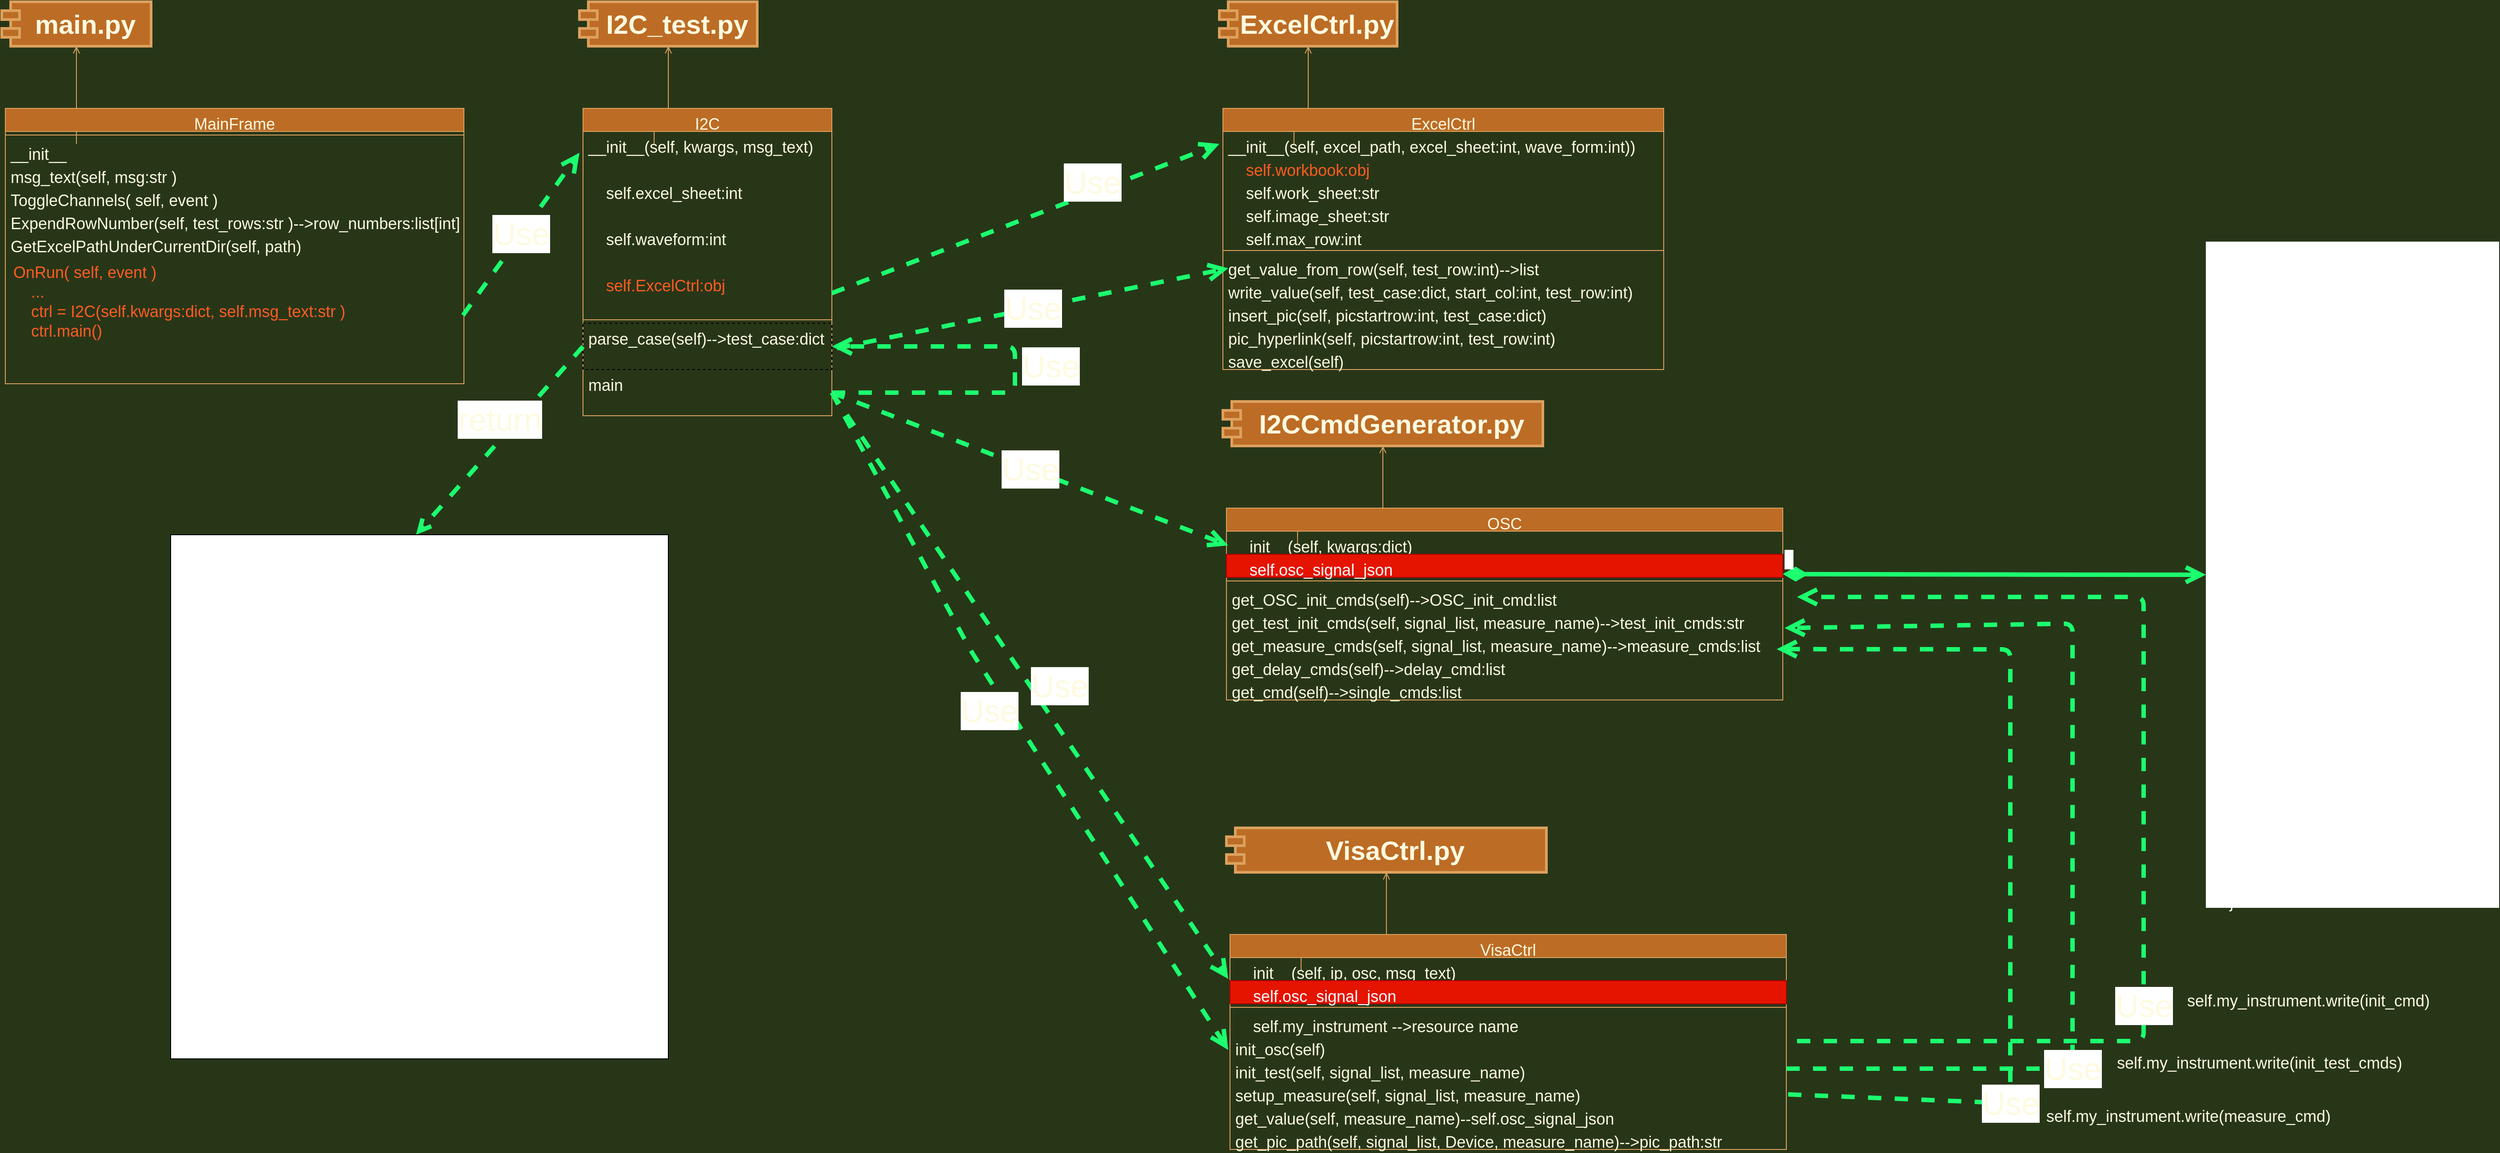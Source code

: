 <mxfile version="15.2.1" type="github">
  <diagram id="C5RBs43oDa-KdzZeNtuy" name="I2C Diagram">
    <mxGraphModel dx="3808" dy="1303" grid="1" gridSize="10" guides="1" tooltips="1" connect="1" arrows="1" fold="1" page="1" pageScale="1" pageWidth="827" pageHeight="1169" background="#283618" math="0" shadow="0">
      <root>
        <mxCell id="WIyWlLk6GJQsqaUBKTNV-0" />
        <mxCell id="WIyWlLk6GJQsqaUBKTNV-1" parent="WIyWlLk6GJQsqaUBKTNV-0" />
        <mxCell id="vuCsuV92tiSEWa9CnFil-13" value="main.py" style="shape=module;align=left;spacingLeft=20;align=center;verticalAlign=top;fillColor=#BC6C25;strokeColor=#DDA15E;fontColor=#FEFAE0;strokeWidth=3;fontStyle=1;fontSize=30;" vertex="1" parent="WIyWlLk6GJQsqaUBKTNV-1">
          <mxGeometry x="-650" y="120" width="168" height="50" as="geometry" />
        </mxCell>
        <mxCell id="vuCsuV92tiSEWa9CnFil-24" style="edgeStyle=orthogonalEdgeStyle;rounded=0;orthogonalLoop=1;jettySize=auto;html=1;entryX=0.5;entryY=1;entryDx=0;entryDy=0;endArrow=open;endFill=0;labelBackgroundColor=#283618;strokeColor=#DDA15E;fontColor=#FEFAE0;" edge="1" parent="WIyWlLk6GJQsqaUBKTNV-1" target="vuCsuV92tiSEWa9CnFil-13">
          <mxGeometry relative="1" as="geometry">
            <mxPoint x="-566" y="280" as="sourcePoint" />
            <Array as="points">
              <mxPoint x="-566" y="250" />
            </Array>
          </mxGeometry>
        </mxCell>
        <mxCell id="vuCsuV92tiSEWa9CnFil-41" value="MainFrame" style="swimlane;fontStyle=0;align=center;verticalAlign=top;childLayout=stackLayout;horizontal=1;startSize=26;horizontalStack=0;resizeParent=1;resizeLast=0;collapsible=1;marginBottom=0;rounded=0;shadow=0;strokeWidth=1;fillColor=#BC6C25;strokeColor=#DDA15E;fontColor=#FEFAE0;fontSize=18;" vertex="1" parent="WIyWlLk6GJQsqaUBKTNV-1">
          <mxGeometry x="-646" y="240" width="516" height="310" as="geometry">
            <mxRectangle x="120" y="360" width="160" height="26" as="alternateBounds" />
          </mxGeometry>
        </mxCell>
        <mxCell id="vuCsuV92tiSEWa9CnFil-44" value="" style="line;html=1;strokeWidth=1;align=left;verticalAlign=middle;spacingTop=-1;spacingLeft=3;spacingRight=3;rotatable=0;labelPosition=right;points=[];portConstraint=eastwest;labelBackgroundColor=#283618;fillColor=#BC6C25;strokeColor=#DDA15E;fontColor=#FEFAE0;fontSize=18;" vertex="1" parent="vuCsuV92tiSEWa9CnFil-41">
          <mxGeometry y="26" width="516" height="8" as="geometry" />
        </mxCell>
        <mxCell id="vuCsuV92tiSEWa9CnFil-45" value="__init__" style="text;align=left;verticalAlign=top;spacingLeft=4;spacingRight=4;overflow=hidden;rotatable=0;points=[[0,0.5],[1,0.5]];portConstraint=eastwest;fontStyle=0;fontColor=#FEFAE0;fontSize=18;" vertex="1" parent="vuCsuV92tiSEWa9CnFil-41">
          <mxGeometry y="34" width="516" height="26" as="geometry" />
        </mxCell>
        <mxCell id="vuCsuV92tiSEWa9CnFil-46" value="msg_text(self, msg:str )" style="text;align=left;verticalAlign=top;spacingLeft=4;spacingRight=4;overflow=hidden;rotatable=0;points=[[0,0.5],[1,0.5]];portConstraint=eastwest;fontColor=#FEFAE0;fontSize=18;" vertex="1" parent="vuCsuV92tiSEWa9CnFil-41">
          <mxGeometry y="60" width="516" height="26" as="geometry" />
        </mxCell>
        <mxCell id="vuCsuV92tiSEWa9CnFil-47" value="ToggleChannels( self, event )" style="text;align=left;verticalAlign=top;spacingLeft=4;spacingRight=4;overflow=hidden;rotatable=0;points=[[0,0.5],[1,0.5]];portConstraint=eastwest;fontColor=#FEFAE0;fontSize=18;" vertex="1" parent="vuCsuV92tiSEWa9CnFil-41">
          <mxGeometry y="86" width="516" height="26" as="geometry" />
        </mxCell>
        <mxCell id="vuCsuV92tiSEWa9CnFil-48" value="ExpendRowNumber(self, test_rows:str )--&gt;row_numbers:list[int] " style="text;align=left;verticalAlign=top;spacingLeft=4;spacingRight=4;overflow=hidden;rotatable=0;points=[[0,0.5],[1,0.5]];portConstraint=eastwest;fontColor=#FEFAE0;fontSize=18;" vertex="1" parent="vuCsuV92tiSEWa9CnFil-41">
          <mxGeometry y="112" width="516" height="26" as="geometry" />
        </mxCell>
        <mxCell id="vuCsuV92tiSEWa9CnFil-50" value="GetExcelPathUnderCurrentDir(self, path)" style="text;align=left;verticalAlign=top;spacingLeft=4;spacingRight=4;overflow=hidden;rotatable=0;points=[[0,0.5],[1,0.5]];portConstraint=eastwest;fontColor=#FEFAE0;fontSize=18;" vertex="1" parent="vuCsuV92tiSEWa9CnFil-41">
          <mxGeometry y="138" width="516" height="26" as="geometry" />
        </mxCell>
        <mxCell id="vuCsuV92tiSEWa9CnFil-136" value="    " style="text;align=left;verticalAlign=top;spacingLeft=4;spacingRight=4;overflow=hidden;rotatable=0;points=[[0,0.5],[1,0.5]];portConstraint=eastwest;fontColor=#FEFAE0;fontSize=18;" vertex="1" parent="vuCsuV92tiSEWa9CnFil-41">
          <mxGeometry y="164" width="516" as="geometry" />
        </mxCell>
        <mxCell id="vuCsuV92tiSEWa9CnFil-51" value="OnRun( self, event )&#xa;    ...&#xa;    ctrl = I2C(self.kwargs:dict, self.msg_text:str )&#xa;    ctrl.main()" style="text;align=left;verticalAlign=top;spacingLeft=4;spacingRight=4;overflow=hidden;rotatable=0;points=[[0,0.5],[1,0.5]];portConstraint=eastwest;fontSize=18;dashed=1;spacing=5;fillColor=none;autosize=0;fontColor=#FF5C21;" vertex="1" parent="vuCsuV92tiSEWa9CnFil-41">
          <mxGeometry y="164" width="516" height="106" as="geometry" />
        </mxCell>
        <mxCell id="vuCsuV92tiSEWa9CnFil-52" value="I2C_test.py" style="shape=module;align=left;spacingLeft=20;align=center;verticalAlign=top;fillColor=#BC6C25;strokeColor=#DDA15E;fontColor=#FEFAE0;strokeWidth=3;fontStyle=1;fontSize=30;" vertex="1" parent="WIyWlLk6GJQsqaUBKTNV-1">
          <mxGeometry y="120" width="200" height="50" as="geometry" />
        </mxCell>
        <mxCell id="vuCsuV92tiSEWa9CnFil-53" style="edgeStyle=orthogonalEdgeStyle;rounded=0;orthogonalLoop=1;jettySize=auto;html=1;entryX=0.5;entryY=1;entryDx=0;entryDy=0;endArrow=open;endFill=0;labelBackgroundColor=#283618;strokeColor=#DDA15E;fontColor=#FEFAE0;" edge="1" target="vuCsuV92tiSEWa9CnFil-52" parent="WIyWlLk6GJQsqaUBKTNV-1">
          <mxGeometry relative="1" as="geometry">
            <mxPoint x="84" y="280" as="sourcePoint" />
            <Array as="points">
              <mxPoint x="84" y="250" />
            </Array>
          </mxGeometry>
        </mxCell>
        <mxCell id="vuCsuV92tiSEWa9CnFil-54" value="I2C" style="swimlane;fontStyle=0;align=center;verticalAlign=top;childLayout=stackLayout;horizontal=1;startSize=26;horizontalStack=0;resizeParent=1;resizeLast=0;collapsible=1;marginBottom=0;rounded=0;shadow=0;strokeWidth=1;fillColor=#BC6C25;strokeColor=#DDA15E;fontColor=#FEFAE0;fontSize=18;" vertex="1" parent="WIyWlLk6GJQsqaUBKTNV-1">
          <mxGeometry x="4" y="240" width="280" height="346" as="geometry">
            <mxRectangle x="120" y="360" width="160" height="26" as="alternateBounds" />
          </mxGeometry>
        </mxCell>
        <mxCell id="vuCsuV92tiSEWa9CnFil-139" value="__init__(self, kwargs, msg_text)" style="text;align=left;verticalAlign=top;spacingLeft=4;spacingRight=4;overflow=hidden;rotatable=0;points=[[0,0.5],[1,0.5]];portConstraint=eastwest;fontStyle=0;fontColor=#FEFAE0;fontSize=18;strokeColor=none;dashed=1;" vertex="1" parent="vuCsuV92tiSEWa9CnFil-54">
          <mxGeometry y="26" width="280" height="52" as="geometry" />
        </mxCell>
        <mxCell id="vuCsuV92tiSEWa9CnFil-141" value="    self.excel_sheet:int" style="text;align=left;verticalAlign=top;spacingLeft=4;spacingRight=4;overflow=hidden;rotatable=0;points=[[0,0.5],[1,0.5]];portConstraint=eastwest;fontStyle=0;fontColor=#FEFAE0;fontSize=18;strokeColor=none;dashed=1;" vertex="1" parent="vuCsuV92tiSEWa9CnFil-54">
          <mxGeometry y="78" width="280" height="52" as="geometry" />
        </mxCell>
        <mxCell id="vuCsuV92tiSEWa9CnFil-143" value="    self.waveform:int " style="text;align=left;verticalAlign=top;spacingLeft=4;spacingRight=4;overflow=hidden;rotatable=0;points=[[0,0.5],[1,0.5]];portConstraint=eastwest;fontStyle=0;fontColor=#FEFAE0;fontSize=18;strokeColor=none;dashed=1;" vertex="1" parent="vuCsuV92tiSEWa9CnFil-54">
          <mxGeometry y="130" width="280" height="52" as="geometry" />
        </mxCell>
        <mxCell id="vuCsuV92tiSEWa9CnFil-140" value="    self.ExcelCtrl:obj" style="text;align=left;verticalAlign=top;spacingLeft=4;spacingRight=4;overflow=hidden;rotatable=0;points=[[0,0.5],[1,0.5]];portConstraint=eastwest;fontStyle=0;fontColor=#FF5C21;fontSize=18;strokeColor=none;dashed=1;" vertex="1" parent="vuCsuV92tiSEWa9CnFil-54">
          <mxGeometry y="182" width="280" height="52" as="geometry" />
        </mxCell>
        <mxCell id="vuCsuV92tiSEWa9CnFil-55" value="" style="line;html=1;strokeWidth=1;align=left;verticalAlign=middle;spacingTop=-1;spacingLeft=3;spacingRight=3;rotatable=0;labelPosition=right;points=[];portConstraint=eastwest;labelBackgroundColor=#283618;fillColor=#BC6C25;strokeColor=#DDA15E;fontColor=#FEFAE0;fontSize=18;" vertex="1" parent="vuCsuV92tiSEWa9CnFil-54">
          <mxGeometry y="234" width="280" height="8" as="geometry" />
        </mxCell>
        <mxCell id="vuCsuV92tiSEWa9CnFil-57" value="parse_case(self)--&gt;test_case:dict" style="text;align=left;verticalAlign=top;spacingLeft=4;spacingRight=4;overflow=hidden;rotatable=0;points=[[0,0.5],[1,0.5]];portConstraint=eastwest;fontColor=#FEFAE0;fontSize=18;strokeColor=default;dashed=1;" vertex="1" parent="vuCsuV92tiSEWa9CnFil-54">
          <mxGeometry y="242" width="280" height="52" as="geometry" />
        </mxCell>
        <mxCell id="vuCsuV92tiSEWa9CnFil-58" value="main" style="text;align=left;verticalAlign=top;spacingLeft=4;spacingRight=4;overflow=hidden;rotatable=0;points=[[0,0.5],[1,0.5]];portConstraint=eastwest;fontColor=#FEFAE0;fontSize=18;strokeColor=none;" vertex="1" parent="vuCsuV92tiSEWa9CnFil-54">
          <mxGeometry y="294" width="280" height="52" as="geometry" />
        </mxCell>
        <mxCell id="vuCsuV92tiSEWa9CnFil-86" value="Use" style="endArrow=open;endSize=12;dashed=1;html=1;fontSize=36;fontColor=#FEFAE0;strokeColor=#1CFF6F;strokeWidth=5;fillColor=#BC6C25;exitX=1;exitY=0.5;exitDx=0;exitDy=0;entryX=1;entryY=0.5;entryDx=0;entryDy=0;" edge="1" parent="vuCsuV92tiSEWa9CnFil-54" source="vuCsuV92tiSEWa9CnFil-58" target="vuCsuV92tiSEWa9CnFil-57">
          <mxGeometry x="0.017" y="-40" width="160" relative="1" as="geometry">
            <mxPoint x="282" y="160" as="sourcePoint" />
            <mxPoint x="286" y="100" as="targetPoint" />
            <Array as="points">
              <mxPoint x="486" y="320" />
              <mxPoint x="486" y="268" />
            </Array>
            <mxPoint as="offset" />
          </mxGeometry>
        </mxCell>
        <mxCell id="vuCsuV92tiSEWa9CnFil-65" value="ExcelCtrl.py" style="shape=module;align=left;spacingLeft=20;align=center;verticalAlign=top;fillColor=#BC6C25;strokeColor=#DDA15E;fontColor=#FEFAE0;strokeWidth=3;fontStyle=1;fontSize=30;" vertex="1" parent="WIyWlLk6GJQsqaUBKTNV-1">
          <mxGeometry x="720" y="120" width="200" height="50" as="geometry" />
        </mxCell>
        <mxCell id="vuCsuV92tiSEWa9CnFil-66" style="edgeStyle=orthogonalEdgeStyle;rounded=0;orthogonalLoop=1;jettySize=auto;html=1;entryX=0.5;entryY=1;entryDx=0;entryDy=0;endArrow=open;endFill=0;labelBackgroundColor=#283618;strokeColor=#DDA15E;fontColor=#FEFAE0;" edge="1" target="vuCsuV92tiSEWa9CnFil-65" parent="WIyWlLk6GJQsqaUBKTNV-1">
          <mxGeometry relative="1" as="geometry">
            <mxPoint x="804" y="280" as="sourcePoint" />
            <Array as="points">
              <mxPoint x="804" y="250" />
            </Array>
          </mxGeometry>
        </mxCell>
        <mxCell id="vuCsuV92tiSEWa9CnFil-67" value="ExcelCtrl" style="swimlane;fontStyle=0;align=center;verticalAlign=top;childLayout=stackLayout;horizontal=1;startSize=26;horizontalStack=0;resizeParent=1;resizeLast=0;collapsible=1;marginBottom=0;rounded=0;shadow=0;strokeWidth=1;fillColor=#BC6C25;strokeColor=#DDA15E;fontColor=#FEFAE0;fontSize=18;" vertex="1" parent="WIyWlLk6GJQsqaUBKTNV-1">
          <mxGeometry x="724" y="240" width="496" height="294" as="geometry">
            <mxRectangle x="120" y="360" width="160" height="26" as="alternateBounds" />
          </mxGeometry>
        </mxCell>
        <mxCell id="vuCsuV92tiSEWa9CnFil-69" value="__init__(self, excel_path, excel_sheet:int, wave_form:int))" style="text;align=left;verticalAlign=top;spacingLeft=4;spacingRight=4;overflow=hidden;rotatable=0;points=[[0,0.5],[1,0.5]];portConstraint=eastwest;fontStyle=0;fontColor=#FEFAE0;fontSize=18;" vertex="1" parent="vuCsuV92tiSEWa9CnFil-67">
          <mxGeometry y="26" width="496" height="26" as="geometry" />
        </mxCell>
        <mxCell id="vuCsuV92tiSEWa9CnFil-122" value="    self.workbook:obj" style="text;align=left;verticalAlign=top;spacingLeft=4;spacingRight=4;overflow=hidden;rotatable=0;points=[[0,0.5],[1,0.5]];portConstraint=eastwest;fontStyle=0;fontColor=#FF5C21;fontSize=18;" vertex="1" parent="vuCsuV92tiSEWa9CnFil-67">
          <mxGeometry y="52" width="496" height="26" as="geometry" />
        </mxCell>
        <mxCell id="vuCsuV92tiSEWa9CnFil-123" value="    self.work_sheet:str" style="text;align=left;verticalAlign=top;spacingLeft=4;spacingRight=4;overflow=hidden;rotatable=0;points=[[0,0.5],[1,0.5]];portConstraint=eastwest;fontStyle=0;fontColor=#FEFAE0;fontSize=18;" vertex="1" parent="vuCsuV92tiSEWa9CnFil-67">
          <mxGeometry y="78" width="496" height="26" as="geometry" />
        </mxCell>
        <mxCell id="vuCsuV92tiSEWa9CnFil-124" value="    self.image_sheet:str" style="text;align=left;verticalAlign=top;spacingLeft=4;spacingRight=4;overflow=hidden;rotatable=0;points=[[0,0.5],[1,0.5]];portConstraint=eastwest;fontStyle=0;fontColor=#FEFAE0;fontSize=18;" vertex="1" parent="vuCsuV92tiSEWa9CnFil-67">
          <mxGeometry y="104" width="496" height="26" as="geometry" />
        </mxCell>
        <mxCell id="vuCsuV92tiSEWa9CnFil-125" value="    self.max_row:int" style="text;align=left;verticalAlign=top;spacingLeft=4;spacingRight=4;overflow=hidden;rotatable=0;points=[[0,0.5],[1,0.5]];portConstraint=eastwest;fontStyle=0;fontColor=#FEFAE0;fontSize=18;" vertex="1" parent="vuCsuV92tiSEWa9CnFil-67">
          <mxGeometry y="130" width="496" height="26" as="geometry" />
        </mxCell>
        <mxCell id="vuCsuV92tiSEWa9CnFil-68" value="" style="line;html=1;strokeWidth=1;align=left;verticalAlign=middle;spacingTop=-1;spacingLeft=3;spacingRight=3;rotatable=0;labelPosition=right;points=[];portConstraint=eastwest;labelBackgroundColor=#283618;fillColor=#BC6C25;strokeColor=#DDA15E;fontColor=#FEFAE0;fontSize=18;" vertex="1" parent="vuCsuV92tiSEWa9CnFil-67">
          <mxGeometry y="156" width="496" height="8" as="geometry" />
        </mxCell>
        <mxCell id="vuCsuV92tiSEWa9CnFil-70" value="get_value_from_row(self, test_row:int)--&gt;list" style="text;align=left;verticalAlign=top;spacingLeft=4;spacingRight=4;overflow=hidden;rotatable=0;points=[[0,0.5],[1,0.5]];portConstraint=eastwest;fontColor=#FEFAE0;fontSize=18;" vertex="1" parent="vuCsuV92tiSEWa9CnFil-67">
          <mxGeometry y="164" width="496" height="26" as="geometry" />
        </mxCell>
        <mxCell id="vuCsuV92tiSEWa9CnFil-71" value="write_value(self, test_case:dict, start_col:int, test_row:int)" style="text;align=left;verticalAlign=top;spacingLeft=4;spacingRight=4;overflow=hidden;rotatable=0;points=[[0,0.5],[1,0.5]];portConstraint=eastwest;fontColor=#FEFAE0;fontSize=18;" vertex="1" parent="vuCsuV92tiSEWa9CnFil-67">
          <mxGeometry y="190" width="496" height="26" as="geometry" />
        </mxCell>
        <mxCell id="vuCsuV92tiSEWa9CnFil-73" value="insert_pic(self, picstartrow:int, test_case:dict)" style="text;align=left;verticalAlign=top;spacingLeft=4;spacingRight=4;overflow=hidden;rotatable=0;points=[[0,0.5],[1,0.5]];portConstraint=eastwest;fontColor=#FEFAE0;fontSize=18;" vertex="1" parent="vuCsuV92tiSEWa9CnFil-67">
          <mxGeometry y="216" width="496" height="26" as="geometry" />
        </mxCell>
        <mxCell id="vuCsuV92tiSEWa9CnFil-72" value="pic_hyperlink(self, picstartrow:int, test_row:int)" style="text;align=left;verticalAlign=top;spacingLeft=4;spacingRight=4;overflow=hidden;rotatable=0;points=[[0,0.5],[1,0.5]];portConstraint=eastwest;fontColor=#FEFAE0;fontSize=18;" vertex="1" parent="vuCsuV92tiSEWa9CnFil-67">
          <mxGeometry y="242" width="496" height="26" as="geometry" />
        </mxCell>
        <mxCell id="vuCsuV92tiSEWa9CnFil-74" value="save_excel(self)" style="text;align=left;verticalAlign=top;spacingLeft=4;spacingRight=4;overflow=hidden;rotatable=0;points=[[0,0.5],[1,0.5]];portConstraint=eastwest;fontColor=#FEFAE0;fontSize=18;" vertex="1" parent="vuCsuV92tiSEWa9CnFil-67">
          <mxGeometry y="268" width="496" height="26" as="geometry" />
        </mxCell>
        <mxCell id="vuCsuV92tiSEWa9CnFil-81" value="Use" style="endArrow=open;endSize=12;dashed=1;html=1;fontSize=36;fontColor=#FEFAE0;strokeColor=#1CFF6F;strokeWidth=5;fillColor=#BC6C25;exitX=0.998;exitY=0.65;exitDx=0;exitDy=0;exitPerimeter=0;" edge="1" parent="WIyWlLk6GJQsqaUBKTNV-1" source="vuCsuV92tiSEWa9CnFil-51">
          <mxGeometry width="160" relative="1" as="geometry">
            <mxPoint x="-170" y="420" as="sourcePoint" />
            <mxPoint y="290" as="targetPoint" />
          </mxGeometry>
        </mxCell>
        <mxCell id="vuCsuV92tiSEWa9CnFil-84" value="Use" style="endArrow=open;endSize=12;dashed=1;html=1;fontSize=36;fontColor=#FEFAE0;strokeColor=#1CFF6F;strokeWidth=5;fillColor=#BC6C25;exitX=1;exitY=0.5;exitDx=0;exitDy=0;" edge="1" parent="WIyWlLk6GJQsqaUBKTNV-1" source="vuCsuV92tiSEWa9CnFil-140">
          <mxGeometry x="0.364" y="11" width="160" relative="1" as="geometry">
            <mxPoint x="284" y="352" as="sourcePoint" />
            <mxPoint x="720" y="280" as="targetPoint" />
            <Array as="points" />
            <mxPoint as="offset" />
          </mxGeometry>
        </mxCell>
        <mxCell id="vuCsuV92tiSEWa9CnFil-88" value="I2CCmdGenerator.py" style="shape=module;align=left;spacingLeft=20;align=center;verticalAlign=top;fillColor=#BC6C25;strokeColor=#DDA15E;fontColor=#FEFAE0;strokeWidth=3;fontStyle=1;fontSize=30;" vertex="1" parent="WIyWlLk6GJQsqaUBKTNV-1">
          <mxGeometry x="724" y="570" width="360" height="50" as="geometry" />
        </mxCell>
        <mxCell id="vuCsuV92tiSEWa9CnFil-89" style="edgeStyle=orthogonalEdgeStyle;rounded=0;orthogonalLoop=1;jettySize=auto;html=1;entryX=0.5;entryY=1;entryDx=0;entryDy=0;endArrow=open;endFill=0;labelBackgroundColor=#283618;strokeColor=#DDA15E;fontColor=#FEFAE0;" edge="1" target="vuCsuV92tiSEWa9CnFil-88" parent="WIyWlLk6GJQsqaUBKTNV-1">
          <mxGeometry relative="1" as="geometry">
            <mxPoint x="808" y="730.0" as="sourcePoint" />
            <Array as="points">
              <mxPoint x="808" y="700" />
            </Array>
          </mxGeometry>
        </mxCell>
        <mxCell id="vuCsuV92tiSEWa9CnFil-90" value="OSC" style="swimlane;fontStyle=0;align=center;verticalAlign=top;childLayout=stackLayout;horizontal=1;startSize=26;horizontalStack=0;resizeParent=1;resizeLast=0;collapsible=1;marginBottom=0;rounded=0;shadow=0;strokeWidth=1;fillColor=#BC6C25;strokeColor=#DDA15E;fontColor=#FEFAE0;fontSize=18;" vertex="1" parent="WIyWlLk6GJQsqaUBKTNV-1">
          <mxGeometry x="728" y="690" width="626" height="216" as="geometry">
            <mxRectangle x="120" y="360" width="160" height="26" as="alternateBounds" />
          </mxGeometry>
        </mxCell>
        <mxCell id="vuCsuV92tiSEWa9CnFil-92" value="__init__(self, kwargs:dict)" style="text;align=left;verticalAlign=top;spacingLeft=4;spacingRight=4;overflow=hidden;rotatable=0;points=[[0,0.5],[1,0.5]];portConstraint=eastwest;fontStyle=0;fontColor=#FEFAE0;fontSize=18;" vertex="1" parent="vuCsuV92tiSEWa9CnFil-90">
          <mxGeometry y="26" width="626" height="26" as="geometry" />
        </mxCell>
        <mxCell id="vuCsuV92tiSEWa9CnFil-121" value="    self.osc_signal_json" style="text;align=left;verticalAlign=top;spacingLeft=4;spacingRight=4;overflow=hidden;rotatable=0;points=[[0,0.5],[1,0.5]];portConstraint=eastwest;fontStyle=0;fontColor=#ffffff;fontSize=18;fillColor=#e51400;strokeColor=#B20000;" vertex="1" parent="vuCsuV92tiSEWa9CnFil-90">
          <mxGeometry y="52" width="626" height="26" as="geometry" />
        </mxCell>
        <mxCell id="vuCsuV92tiSEWa9CnFil-91" value="" style="line;html=1;strokeWidth=1;align=left;verticalAlign=middle;spacingTop=-1;spacingLeft=3;spacingRight=3;rotatable=0;labelPosition=right;points=[];portConstraint=eastwest;labelBackgroundColor=#283618;fillColor=#BC6C25;strokeColor=#DDA15E;fontColor=#FEFAE0;fontSize=18;" vertex="1" parent="vuCsuV92tiSEWa9CnFil-90">
          <mxGeometry y="78" width="626" height="8" as="geometry" />
        </mxCell>
        <mxCell id="vuCsuV92tiSEWa9CnFil-93" value="get_OSC_init_cmds(self)--&gt;OSC_init_cmd:list" style="text;align=left;verticalAlign=top;spacingLeft=4;spacingRight=4;overflow=hidden;rotatable=0;points=[[0,0.5],[1,0.5]];portConstraint=eastwest;fontColor=#FEFAE0;fontSize=18;" vertex="1" parent="vuCsuV92tiSEWa9CnFil-90">
          <mxGeometry y="86" width="626" height="26" as="geometry" />
        </mxCell>
        <mxCell id="vuCsuV92tiSEWa9CnFil-94" value="get_test_init_cmds(self, signal_list, measure_name)--&gt;test_init_cmds:str" style="text;align=left;verticalAlign=top;spacingLeft=4;spacingRight=4;overflow=hidden;rotatable=0;points=[[0,0.5],[1,0.5]];portConstraint=eastwest;fontColor=#FEFAE0;fontSize=18;" vertex="1" parent="vuCsuV92tiSEWa9CnFil-90">
          <mxGeometry y="112" width="626" height="26" as="geometry" />
        </mxCell>
        <mxCell id="vuCsuV92tiSEWa9CnFil-95" value="get_measure_cmds(self, signal_list, measure_name)--&gt;measure_cmds:list" style="text;align=left;verticalAlign=top;spacingLeft=4;spacingRight=4;overflow=hidden;rotatable=0;points=[[0,0.5],[1,0.5]];portConstraint=eastwest;fontColor=#FEFAE0;fontSize=18;" vertex="1" parent="vuCsuV92tiSEWa9CnFil-90">
          <mxGeometry y="138" width="626" height="26" as="geometry" />
        </mxCell>
        <mxCell id="vuCsuV92tiSEWa9CnFil-96" value="get_delay_cmds(self)--&gt;delay_cmd:list" style="text;align=left;verticalAlign=top;spacingLeft=4;spacingRight=4;overflow=hidden;rotatable=0;points=[[0,0.5],[1,0.5]];portConstraint=eastwest;fontColor=#FEFAE0;fontSize=18;" vertex="1" parent="vuCsuV92tiSEWa9CnFil-90">
          <mxGeometry y="164" width="626" height="26" as="geometry" />
        </mxCell>
        <mxCell id="vuCsuV92tiSEWa9CnFil-97" value="get_cmd(self)--&gt;single_cmds:list" style="text;align=left;verticalAlign=top;spacingLeft=4;spacingRight=4;overflow=hidden;rotatable=0;points=[[0,0.5],[1,0.5]];portConstraint=eastwest;fontColor=#FEFAE0;fontSize=18;" vertex="1" parent="vuCsuV92tiSEWa9CnFil-90">
          <mxGeometry y="190" width="626" height="26" as="geometry" />
        </mxCell>
        <mxCell id="vuCsuV92tiSEWa9CnFil-98" value="Use" style="endArrow=open;endSize=12;dashed=1;html=1;fontSize=36;fontColor=#FEFAE0;strokeColor=#1CFF6F;strokeWidth=5;fillColor=#BC6C25;entryX=0.003;entryY=0.615;entryDx=0;entryDy=0;entryPerimeter=0;exitX=1;exitY=0.5;exitDx=0;exitDy=0;" edge="1" parent="WIyWlLk6GJQsqaUBKTNV-1" source="vuCsuV92tiSEWa9CnFil-58" target="vuCsuV92tiSEWa9CnFil-92">
          <mxGeometry width="160" relative="1" as="geometry">
            <mxPoint x="280" y="350" as="sourcePoint" />
            <mxPoint x="520" y="520" as="targetPoint" />
          </mxGeometry>
        </mxCell>
        <mxCell id="vuCsuV92tiSEWa9CnFil-110" value="VisaCtrl.py" style="shape=module;align=left;spacingLeft=20;align=center;verticalAlign=top;fillColor=#BC6C25;strokeColor=#DDA15E;fontColor=#FEFAE0;strokeWidth=3;fontStyle=1;fontSize=30;" vertex="1" parent="WIyWlLk6GJQsqaUBKTNV-1">
          <mxGeometry x="728" y="1050" width="360" height="50" as="geometry" />
        </mxCell>
        <mxCell id="vuCsuV92tiSEWa9CnFil-111" style="edgeStyle=orthogonalEdgeStyle;rounded=0;orthogonalLoop=1;jettySize=auto;html=1;entryX=0.5;entryY=1;entryDx=0;entryDy=0;endArrow=open;endFill=0;labelBackgroundColor=#283618;strokeColor=#DDA15E;fontColor=#FEFAE0;" edge="1" target="vuCsuV92tiSEWa9CnFil-110" parent="WIyWlLk6GJQsqaUBKTNV-1">
          <mxGeometry relative="1" as="geometry">
            <mxPoint x="812" y="1210.0" as="sourcePoint" />
            <Array as="points">
              <mxPoint x="812" y="1180" />
            </Array>
          </mxGeometry>
        </mxCell>
        <mxCell id="vuCsuV92tiSEWa9CnFil-112" value="VisaCtrl" style="swimlane;fontStyle=0;align=center;verticalAlign=top;childLayout=stackLayout;horizontal=1;startSize=26;horizontalStack=0;resizeParent=1;resizeLast=0;collapsible=1;marginBottom=0;rounded=0;shadow=0;strokeWidth=1;fillColor=#BC6C25;strokeColor=#DDA15E;fontColor=#FEFAE0;fontSize=18;" vertex="1" parent="WIyWlLk6GJQsqaUBKTNV-1">
          <mxGeometry x="732" y="1170" width="626" height="242" as="geometry">
            <mxRectangle x="120" y="360" width="160" height="26" as="alternateBounds" />
          </mxGeometry>
        </mxCell>
        <mxCell id="vuCsuV92tiSEWa9CnFil-114" value="__init__(self, ip, osc, msg_text)&#xa;" style="text;align=left;verticalAlign=top;spacingLeft=4;spacingRight=4;overflow=hidden;rotatable=0;points=[[0,0.5],[1,0.5]];portConstraint=eastwest;fontStyle=0;fontColor=#FEFAE0;fontSize=18;" vertex="1" parent="vuCsuV92tiSEWa9CnFil-112">
          <mxGeometry y="26" width="626" height="26" as="geometry" />
        </mxCell>
        <mxCell id="vuCsuV92tiSEWa9CnFil-120" value="    self.osc_signal_json&#xa;" style="text;align=left;verticalAlign=top;spacingLeft=4;spacingRight=4;overflow=hidden;rotatable=0;points=[[0,0.5],[1,0.5]];portConstraint=eastwest;fontStyle=0;fontColor=#ffffff;fontSize=18;fillColor=#e51400;strokeColor=#B20000;" vertex="1" parent="vuCsuV92tiSEWa9CnFil-112">
          <mxGeometry y="52" width="626" height="26" as="geometry" />
        </mxCell>
        <mxCell id="vuCsuV92tiSEWa9CnFil-113" value="" style="line;html=1;strokeWidth=1;align=left;verticalAlign=middle;spacingTop=-1;spacingLeft=3;spacingRight=3;rotatable=0;labelPosition=right;points=[];portConstraint=eastwest;labelBackgroundColor=#283618;fillColor=#BC6C25;strokeColor=#DDA15E;fontColor=#FEFAE0;fontSize=18;" vertex="1" parent="vuCsuV92tiSEWa9CnFil-112">
          <mxGeometry y="78" width="626" height="8" as="geometry" />
        </mxCell>
        <mxCell id="vuCsuV92tiSEWa9CnFil-126" value="    self.my_instrument --&gt;resource name" style="text;align=left;verticalAlign=top;spacingLeft=4;spacingRight=4;overflow=hidden;rotatable=0;points=[[0,0.5],[1,0.5]];portConstraint=eastwest;fontStyle=0;fontColor=#FEFAE0;fontSize=18;" vertex="1" parent="vuCsuV92tiSEWa9CnFil-112">
          <mxGeometry y="86" width="626" height="26" as="geometry" />
        </mxCell>
        <mxCell id="vuCsuV92tiSEWa9CnFil-115" value="init_osc(self)" style="text;align=left;verticalAlign=top;spacingLeft=4;spacingRight=4;overflow=hidden;rotatable=0;points=[[0,0.5],[1,0.5]];portConstraint=eastwest;fontColor=#FEFAE0;fontSize=18;" vertex="1" parent="vuCsuV92tiSEWa9CnFil-112">
          <mxGeometry y="112" width="626" height="26" as="geometry" />
        </mxCell>
        <mxCell id="vuCsuV92tiSEWa9CnFil-116" value="init_test(self, signal_list, measure_name)" style="text;align=left;verticalAlign=top;spacingLeft=4;spacingRight=4;overflow=hidden;rotatable=0;points=[[0,0.5],[1,0.5]];portConstraint=eastwest;fontColor=#FEFAE0;fontSize=18;" vertex="1" parent="vuCsuV92tiSEWa9CnFil-112">
          <mxGeometry y="138" width="626" height="26" as="geometry" />
        </mxCell>
        <mxCell id="vuCsuV92tiSEWa9CnFil-117" value="setup_measure(self, signal_list, measure_name)" style="text;align=left;verticalAlign=top;spacingLeft=4;spacingRight=4;overflow=hidden;rotatable=0;points=[[0,0.5],[1,0.5]];portConstraint=eastwest;fontColor=#FEFAE0;fontSize=18;" vertex="1" parent="vuCsuV92tiSEWa9CnFil-112">
          <mxGeometry y="164" width="626" height="26" as="geometry" />
        </mxCell>
        <mxCell id="vuCsuV92tiSEWa9CnFil-118" value="get_value(self, measure_name)--self.osc_signal_json" style="text;align=left;verticalAlign=top;spacingLeft=4;spacingRight=4;overflow=hidden;rotatable=0;points=[[0,0.5],[1,0.5]];portConstraint=eastwest;fontColor=#FEFAE0;fontSize=18;" vertex="1" parent="vuCsuV92tiSEWa9CnFil-112">
          <mxGeometry y="190" width="626" height="26" as="geometry" />
        </mxCell>
        <mxCell id="vuCsuV92tiSEWa9CnFil-119" value="get_pic_path(self, signal_list, Device, measure_name)--&gt;pic_path:str" style="text;align=left;verticalAlign=top;spacingLeft=4;spacingRight=4;overflow=hidden;rotatable=0;points=[[0,0.5],[1,0.5]];portConstraint=eastwest;fontColor=#FEFAE0;fontSize=18;" vertex="1" parent="vuCsuV92tiSEWa9CnFil-112">
          <mxGeometry y="216" width="626" height="26" as="geometry" />
        </mxCell>
        <mxCell id="vuCsuV92tiSEWa9CnFil-127" value="Use" style="endArrow=open;endSize=12;dashed=1;html=1;fontSize=36;fontColor=#FEFAE0;strokeColor=#1CFF6F;strokeWidth=5;fillColor=#BC6C25;" edge="1" parent="WIyWlLk6GJQsqaUBKTNV-1">
          <mxGeometry x="-0.328" width="160" relative="1" as="geometry">
            <mxPoint x="1370" y="1290" as="sourcePoint" />
            <mxPoint x="1370" y="790" as="targetPoint" />
            <Array as="points">
              <mxPoint x="1760" y="1290" />
              <mxPoint x="1760" y="790" />
            </Array>
            <mxPoint as="offset" />
          </mxGeometry>
        </mxCell>
        <mxCell id="vuCsuV92tiSEWa9CnFil-128" value="self.my_instrument.write(init_cmd)" style="text;html=1;align=center;verticalAlign=middle;resizable=0;points=[];autosize=1;strokeColor=none;fillColor=none;fontSize=18;fontColor=#FEFAE0;" vertex="1" parent="WIyWlLk6GJQsqaUBKTNV-1">
          <mxGeometry x="1800" y="1230" width="290" height="30" as="geometry" />
        </mxCell>
        <mxCell id="vuCsuV92tiSEWa9CnFil-129" value="Use" style="endArrow=open;endSize=12;dashed=1;html=1;fontSize=36;fontColor=#FEFAE0;strokeColor=#1CFF6F;strokeWidth=5;fillColor=#BC6C25;exitX=1;exitY=0.5;exitDx=0;exitDy=0;" edge="1" parent="WIyWlLk6GJQsqaUBKTNV-1" source="vuCsuV92tiSEWa9CnFil-116">
          <mxGeometry x="-0.439" width="160" relative="1" as="geometry">
            <mxPoint x="1370" y="1310" as="sourcePoint" />
            <mxPoint x="1356" y="825" as="targetPoint" />
            <Array as="points">
              <mxPoint x="1680" y="1321" />
              <mxPoint x="1680" y="820" />
            </Array>
            <mxPoint as="offset" />
          </mxGeometry>
        </mxCell>
        <mxCell id="vuCsuV92tiSEWa9CnFil-130" value="self.my_instrument.write(init_test_cmds)" style="text;html=1;align=center;verticalAlign=middle;resizable=0;points=[];autosize=1;strokeColor=none;fillColor=none;fontSize=18;fontColor=#FEFAE0;" vertex="1" parent="WIyWlLk6GJQsqaUBKTNV-1">
          <mxGeometry x="1720" y="1300" width="340" height="30" as="geometry" />
        </mxCell>
        <mxCell id="vuCsuV92tiSEWa9CnFil-131" value="Use" style="endArrow=open;endSize=12;dashed=1;html=1;fontSize=36;fontColor=#FEFAE0;strokeColor=#1CFF6F;strokeWidth=5;fillColor=#BC6C25;entryX=0.989;entryY=-0.201;entryDx=0;entryDy=0;entryPerimeter=0;" edge="1" parent="WIyWlLk6GJQsqaUBKTNV-1" target="vuCsuV92tiSEWa9CnFil-96">
          <mxGeometry x="-0.511" width="160" relative="1" as="geometry">
            <mxPoint x="1360" y="1350" as="sourcePoint" />
            <mxPoint x="1760" y="1220" as="targetPoint" />
            <Array as="points">
              <mxPoint x="1610" y="1360" />
              <mxPoint x="1610" y="849" />
            </Array>
            <mxPoint as="offset" />
          </mxGeometry>
        </mxCell>
        <mxCell id="vuCsuV92tiSEWa9CnFil-133" value="self.my_instrument.write(measure_cmd)" style="text;html=1;align=center;verticalAlign=middle;resizable=0;points=[];autosize=1;strokeColor=none;fillColor=none;fontSize=18;fontColor=#FEFAE0;" vertex="1" parent="WIyWlLk6GJQsqaUBKTNV-1">
          <mxGeometry x="1640" y="1360" width="340" height="30" as="geometry" />
        </mxCell>
        <mxCell id="vuCsuV92tiSEWa9CnFil-134" value="Use" style="endArrow=open;endSize=12;dashed=1;html=1;fontSize=36;fontColor=#FEFAE0;strokeColor=#1CFF6F;strokeWidth=5;fillColor=#BC6C25;exitX=1;exitY=0.5;exitDx=0;exitDy=0;" edge="1" parent="WIyWlLk6GJQsqaUBKTNV-1" source="vuCsuV92tiSEWa9CnFil-58">
          <mxGeometry x="0.046" y="27" width="160" relative="1" as="geometry">
            <mxPoint x="280" y="350" as="sourcePoint" />
            <mxPoint x="730" y="1220" as="targetPoint" />
            <mxPoint as="offset" />
          </mxGeometry>
        </mxCell>
        <mxCell id="vuCsuV92tiSEWa9CnFil-135" value="Use" style="endArrow=open;endSize=12;dashed=1;html=1;fontSize=36;fontColor=#FEFAE0;strokeColor=#1CFF6F;strokeWidth=5;fillColor=#BC6C25;exitX=1;exitY=0.5;exitDx=0;exitDy=0;" edge="1" parent="WIyWlLk6GJQsqaUBKTNV-1" source="vuCsuV92tiSEWa9CnFil-58">
          <mxGeometry x="-0.081" y="-19" width="160" relative="1" as="geometry">
            <mxPoint x="280" y="350" as="sourcePoint" />
            <mxPoint x="730" y="1300" as="targetPoint" />
            <Array as="points">
              <mxPoint x="440" y="850" />
            </Array>
            <mxPoint as="offset" />
          </mxGeometry>
        </mxCell>
        <mxCell id="vuCsuV92tiSEWa9CnFil-151" value="Use" style="endArrow=open;endSize=12;dashed=1;html=1;fontSize=36;fontColor=#FEFAE0;strokeColor=#1CFF6F;strokeWidth=5;fillColor=#BC6C25;" edge="1" parent="WIyWlLk6GJQsqaUBKTNV-1">
          <mxGeometry width="160" relative="1" as="geometry">
            <mxPoint x="290" y="510" as="sourcePoint" />
            <mxPoint x="730" y="420" as="targetPoint" />
          </mxGeometry>
        </mxCell>
        <mxCell id="vuCsuV92tiSEWa9CnFil-152" value="return" style="html=1;verticalAlign=bottom;endArrow=open;dashed=1;endSize=8;fontSize=36;fontColor=#FEFAE0;strokeColor=#1CFF6F;strokeWidth=5;fillColor=#BC6C25;exitX=0;exitY=0.5;exitDx=0;exitDy=0;entryX=0.493;entryY=0;entryDx=0;entryDy=0;entryPerimeter=0;" edge="1" parent="WIyWlLk6GJQsqaUBKTNV-1" source="vuCsuV92tiSEWa9CnFil-57" target="vuCsuV92tiSEWa9CnFil-155">
          <mxGeometry relative="1" as="geometry">
            <mxPoint x="-180" y="810" as="sourcePoint" />
            <mxPoint x="-260" y="810" as="targetPoint" />
          </mxGeometry>
        </mxCell>
        <mxCell id="vuCsuV92tiSEWa9CnFil-155" value="test_case = &#xa;{&#xa;number:&#xa;	    {&#xa;	        single_name:single_name:str,&#xa;	        device:device:str,&#xa;	        measures:&#xa;            {&#xa;                mesaure_name: {&quot;value&quot;: value, &quot;pic_path&quot;: None},                &#xa;                mesaure_name: {&quot;value&quot;: value, &quot;pic_path&quot;: None},&#xa;                ...&#xa;            }&#xa;    },&#xa;number:&#xa;    {&#xa;        single_name:single_name:str,&#xa;        device:device:str,&#xa;        measures:&#xa;            {                 &#xa;                mesaure_name: {&quot;value&quot;: value, &quot;pic_path&quot;: None},                &#xa;                mesaure_name: {&quot;value&quot;: value, &quot;pic_path&quot;: None},&#xa;                ...&#xa;            }&#xa;    },&#xa;...&#xa;}" style="text;align=left;verticalAlign=top;spacingLeft=4;spacingRight=4;overflow=hidden;rotatable=0;points=[[0,0.5],[1,0.5]];portConstraint=eastwest;fontSize=18;strokeColor=#000000;fontColor=#FFFFFF;fillColor=default;" vertex="1" parent="WIyWlLk6GJQsqaUBKTNV-1">
          <mxGeometry x="-460" y="720" width="560" height="590" as="geometry" />
        </mxCell>
        <mxCell id="vuCsuV92tiSEWa9CnFil-156" value="self.osc_signal_json =&#xa;{&#xa;    &quot;test_cmd&quot;:{&#xa;        &quot;Delay&quot;:{&#xa;            &quot;Risehigh&quot;: &quot;70.0&quot;,&#xa;            &quot;Riselow&quot;: &quot;30.0&quot;,&#xa;            &quot;Fallhigh&quot;: &quot;70.0&quot;,&#xa;            &quot;Falllow&quot;: &quot;30.0&quot;&#xa;        }&#xa;    },&#xa;    &quot;Measurement&quot;: {&#xa;        &quot;THD_DAT&quot;: {&#xa;            &quot;Mode&quot;: &quot;SDA&quot;,&#xa;            &quot;Type&quot;: &quot;Delay&quot;,&#xa;            &quot;Source&quot;: &quot;CH1&amp;CH2&quot;,&#xa;            &quot;Risefall&quot;: &quot;Fall&quot;,&#xa;            &quot;Risemid&quot;: &quot;30.0&quot;,&#xa;            &quot;Fallmid&quot;: &quot;70.0&quot;&#xa;        },&#xa;        &quot;TSU_DAT&quot;: {&#xa;            &quot;Mode&quot;: &quot;SDA&quot;,&#xa;            &quot;Type&quot;: &quot;Delay&quot;,&#xa;            &quot;Source&quot;: &quot;CH2&amp;CH1&quot;,&#xa;            &quot;Risefall&quot;: &quot;Rise&quot;,&#xa;            &quot;Risemid&quot;: &quot;70.0&quot;,&#xa;            &quot;Fallmid&quot;: &quot;30.0&quot;&#xa;        },&#xa;        &quot;SCL_ViL&quot;: {&#xa;            &quot;Mode&quot;: &quot;SCL&quot;,&#xa;            &quot;Type&quot;: &quot;Minimum&amp;base&quot;,&#xa;            &quot;Source&quot;: &quot;CH1&quot;&#xa;        },&#xa;        ...&#xa;    }&#xa;}" style="text;strokeColor=none;fillColor=default;align=left;verticalAlign=top;spacingLeft=4;spacingRight=4;overflow=hidden;rotatable=0;points=[[0,0.5],[1,0.5]];portConstraint=eastwest;fontSize=18;fontColor=#FFFFFF;" vertex="1" parent="WIyWlLk6GJQsqaUBKTNV-1">
          <mxGeometry x="1830" y="390" width="330" height="750" as="geometry" />
        </mxCell>
        <mxCell id="vuCsuV92tiSEWa9CnFil-158" value="1" style="endArrow=open;html=1;endSize=12;startArrow=diamondThin;startSize=14;startFill=1;edgeStyle=orthogonalEdgeStyle;align=left;verticalAlign=bottom;fontSize=18;fontColor=#FFFFFF;strokeColor=#1CFF6F;strokeWidth=5;fillColor=#BC6C25;entryX=0;entryY=0.5;entryDx=0;entryDy=0;" edge="1" parent="WIyWlLk6GJQsqaUBKTNV-1" target="vuCsuV92tiSEWa9CnFil-156">
          <mxGeometry x="-1" y="3" relative="1" as="geometry">
            <mxPoint x="1354" y="764.29" as="sourcePoint" />
            <mxPoint x="1514" y="764.29" as="targetPoint" />
          </mxGeometry>
        </mxCell>
      </root>
    </mxGraphModel>
  </diagram>
</mxfile>
